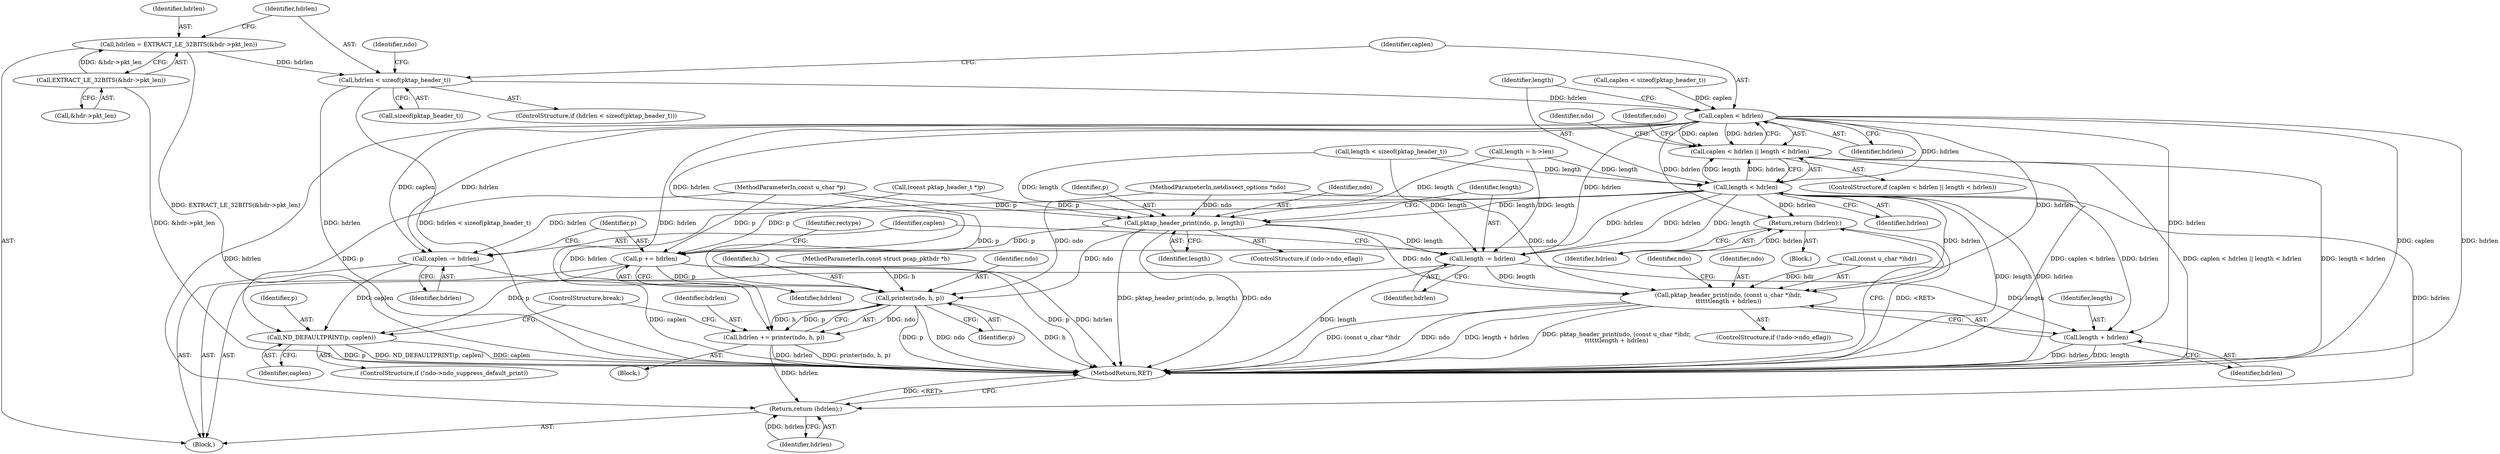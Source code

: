 digraph "0_tcpdump_ca336198e8bebccc18502de27672fdbd6eb34856@API" {
"1000160" [label="(Call,hdrlen < sizeof(pktap_header_t))"];
"1000152" [label="(Call,hdrlen = EXTRACT_LE_32BITS(&hdr->pkt_len))"];
"1000154" [label="(Call,EXTRACT_LE_32BITS(&hdr->pkt_len))"];
"1000173" [label="(Call,caplen < hdrlen)"];
"1000172" [label="(Call,caplen < hdrlen || length < hdrlen)"];
"1000176" [label="(Call,length < hdrlen)"];
"1000184" [label="(Return,return (hdrlen);)"];
"1000190" [label="(Call,pktap_header_print(ndo, p, length))"];
"1000194" [label="(Call,length -= hdrlen)"];
"1000241" [label="(Call,pktap_header_print(ndo, (const u_char *)hdr,\n\t\t\t\t\t\tlength + hdrlen))"];
"1000246" [label="(Call,length + hdrlen)"];
"1000200" [label="(Call,p += hdrlen)"];
"1000230" [label="(Call,printer(ndo, h, p))"];
"1000228" [label="(Call,hdrlen += printer(ndo, h, p))"];
"1000258" [label="(Return,return (hdrlen);)"];
"1000254" [label="(Call,ND_DEFAULTPRINT(p, caplen))"];
"1000197" [label="(Call,caplen -= hdrlen)"];
"1000204" [label="(Identifier,rectype)"];
"1000197" [label="(Call,caplen -= hdrlen)"];
"1000161" [label="(Identifier,hdrlen)"];
"1000125" [label="(Call,caplen < sizeof(pktap_header_t))"];
"1000227" [label="(Block,)"];
"1000191" [label="(Identifier,ndo)"];
"1000160" [label="(Call,hdrlen < sizeof(pktap_header_t))"];
"1000159" [label="(ControlStructure,if (hdrlen < sizeof(pktap_header_t)))"];
"1000104" [label="(MethodParameterIn,const u_char *p)"];
"1000257" [label="(ControlStructure,break;)"];
"1000229" [label="(Identifier,hdrlen)"];
"1000155" [label="(Call,&hdr->pkt_len)"];
"1000153" [label="(Identifier,hdrlen)"];
"1000254" [label="(Call,ND_DEFAULTPRINT(p, caplen))"];
"1000258" [label="(Return,return (hdrlen);)"];
"1000195" [label="(Identifier,length)"];
"1000202" [label="(Identifier,hdrlen)"];
"1000201" [label="(Identifier,p)"];
"1000193" [label="(Identifier,length)"];
"1000182" [label="(Identifier,ndo)"];
"1000194" [label="(Call,length -= hdrlen)"];
"1000255" [label="(Identifier,p)"];
"1000173" [label="(Call,caplen < hdrlen)"];
"1000198" [label="(Identifier,caplen)"];
"1000177" [label="(Identifier,length)"];
"1000176" [label="(Call,length < hdrlen)"];
"1000236" [label="(ControlStructure,if (!ndo->ndo_eflag))"];
"1000179" [label="(Block,)"];
"1000228" [label="(Call,hdrlen += printer(ndo, h, p))"];
"1000200" [label="(Call,p += hdrlen)"];
"1000152" [label="(Call,hdrlen = EXTRACT_LE_32BITS(&hdr->pkt_len))"];
"1000248" [label="(Identifier,hdrlen)"];
"1000246" [label="(Call,length + hdrlen)"];
"1000154" [label="(Call,EXTRACT_LE_32BITS(&hdr->pkt_len))"];
"1000241" [label="(Call,pktap_header_print(ndo, (const u_char *)hdr,\n\t\t\t\t\t\tlength + hdrlen))"];
"1000190" [label="(Call,pktap_header_print(ndo, p, length))"];
"1000249" [label="(ControlStructure,if (!ndo->ndo_suppress_default_print))"];
"1000129" [label="(Call,length < sizeof(pktap_header_t))"];
"1000167" [label="(Identifier,ndo)"];
"1000188" [label="(Identifier,ndo)"];
"1000103" [label="(MethodParameterIn,const struct pcap_pkthdr *h)"];
"1000260" [label="(MethodReturn,RET)"];
"1000199" [label="(Identifier,hdrlen)"];
"1000162" [label="(Call,sizeof(pktap_header_t))"];
"1000192" [label="(Identifier,p)"];
"1000184" [label="(Return,return (hdrlen);)"];
"1000231" [label="(Identifier,ndo)"];
"1000178" [label="(Identifier,hdrlen)"];
"1000185" [label="(Identifier,hdrlen)"];
"1000142" [label="(Call,(const pktap_header_t *)p)"];
"1000252" [label="(Identifier,ndo)"];
"1000247" [label="(Identifier,length)"];
"1000259" [label="(Identifier,hdrlen)"];
"1000242" [label="(Identifier,ndo)"];
"1000256" [label="(Identifier,caplen)"];
"1000233" [label="(Identifier,p)"];
"1000116" [label="(Call,length = h->len)"];
"1000171" [label="(ControlStructure,if (caplen < hdrlen || length < hdrlen))"];
"1000102" [label="(MethodParameterIn,netdissect_options *ndo)"];
"1000230" [label="(Call,printer(ndo, h, p))"];
"1000243" [label="(Call,(const u_char *)hdr)"];
"1000175" [label="(Identifier,hdrlen)"];
"1000186" [label="(ControlStructure,if (ndo->ndo_eflag))"];
"1000172" [label="(Call,caplen < hdrlen || length < hdrlen)"];
"1000105" [label="(Block,)"];
"1000174" [label="(Identifier,caplen)"];
"1000232" [label="(Identifier,h)"];
"1000196" [label="(Identifier,hdrlen)"];
"1000160" -> "1000159"  [label="AST: "];
"1000160" -> "1000162"  [label="CFG: "];
"1000161" -> "1000160"  [label="AST: "];
"1000162" -> "1000160"  [label="AST: "];
"1000167" -> "1000160"  [label="CFG: "];
"1000174" -> "1000160"  [label="CFG: "];
"1000160" -> "1000260"  [label="DDG: hdrlen < sizeof(pktap_header_t)"];
"1000160" -> "1000260"  [label="DDG: hdrlen"];
"1000152" -> "1000160"  [label="DDG: hdrlen"];
"1000160" -> "1000173"  [label="DDG: hdrlen"];
"1000152" -> "1000105"  [label="AST: "];
"1000152" -> "1000154"  [label="CFG: "];
"1000153" -> "1000152"  [label="AST: "];
"1000154" -> "1000152"  [label="AST: "];
"1000161" -> "1000152"  [label="CFG: "];
"1000152" -> "1000260"  [label="DDG: EXTRACT_LE_32BITS(&hdr->pkt_len)"];
"1000154" -> "1000152"  [label="DDG: &hdr->pkt_len"];
"1000154" -> "1000155"  [label="CFG: "];
"1000155" -> "1000154"  [label="AST: "];
"1000154" -> "1000260"  [label="DDG: &hdr->pkt_len"];
"1000173" -> "1000172"  [label="AST: "];
"1000173" -> "1000175"  [label="CFG: "];
"1000174" -> "1000173"  [label="AST: "];
"1000175" -> "1000173"  [label="AST: "];
"1000177" -> "1000173"  [label="CFG: "];
"1000172" -> "1000173"  [label="CFG: "];
"1000173" -> "1000260"  [label="DDG: caplen"];
"1000173" -> "1000260"  [label="DDG: hdrlen"];
"1000173" -> "1000172"  [label="DDG: caplen"];
"1000173" -> "1000172"  [label="DDG: hdrlen"];
"1000125" -> "1000173"  [label="DDG: caplen"];
"1000173" -> "1000176"  [label="DDG: hdrlen"];
"1000173" -> "1000184"  [label="DDG: hdrlen"];
"1000173" -> "1000194"  [label="DDG: hdrlen"];
"1000173" -> "1000197"  [label="DDG: hdrlen"];
"1000173" -> "1000197"  [label="DDG: caplen"];
"1000173" -> "1000200"  [label="DDG: hdrlen"];
"1000173" -> "1000228"  [label="DDG: hdrlen"];
"1000173" -> "1000241"  [label="DDG: hdrlen"];
"1000173" -> "1000246"  [label="DDG: hdrlen"];
"1000173" -> "1000258"  [label="DDG: hdrlen"];
"1000172" -> "1000171"  [label="AST: "];
"1000172" -> "1000176"  [label="CFG: "];
"1000176" -> "1000172"  [label="AST: "];
"1000182" -> "1000172"  [label="CFG: "];
"1000188" -> "1000172"  [label="CFG: "];
"1000172" -> "1000260"  [label="DDG: caplen < hdrlen || length < hdrlen"];
"1000172" -> "1000260"  [label="DDG: length < hdrlen"];
"1000172" -> "1000260"  [label="DDG: caplen < hdrlen"];
"1000176" -> "1000172"  [label="DDG: length"];
"1000176" -> "1000172"  [label="DDG: hdrlen"];
"1000176" -> "1000178"  [label="CFG: "];
"1000177" -> "1000176"  [label="AST: "];
"1000178" -> "1000176"  [label="AST: "];
"1000176" -> "1000260"  [label="DDG: length"];
"1000176" -> "1000260"  [label="DDG: hdrlen"];
"1000116" -> "1000176"  [label="DDG: length"];
"1000129" -> "1000176"  [label="DDG: length"];
"1000176" -> "1000184"  [label="DDG: hdrlen"];
"1000176" -> "1000190"  [label="DDG: length"];
"1000176" -> "1000194"  [label="DDG: hdrlen"];
"1000176" -> "1000194"  [label="DDG: length"];
"1000176" -> "1000197"  [label="DDG: hdrlen"];
"1000176" -> "1000200"  [label="DDG: hdrlen"];
"1000176" -> "1000228"  [label="DDG: hdrlen"];
"1000176" -> "1000241"  [label="DDG: hdrlen"];
"1000176" -> "1000246"  [label="DDG: hdrlen"];
"1000176" -> "1000258"  [label="DDG: hdrlen"];
"1000184" -> "1000179"  [label="AST: "];
"1000184" -> "1000185"  [label="CFG: "];
"1000185" -> "1000184"  [label="AST: "];
"1000260" -> "1000184"  [label="CFG: "];
"1000184" -> "1000260"  [label="DDG: <RET>"];
"1000185" -> "1000184"  [label="DDG: hdrlen"];
"1000190" -> "1000186"  [label="AST: "];
"1000190" -> "1000193"  [label="CFG: "];
"1000191" -> "1000190"  [label="AST: "];
"1000192" -> "1000190"  [label="AST: "];
"1000193" -> "1000190"  [label="AST: "];
"1000195" -> "1000190"  [label="CFG: "];
"1000190" -> "1000260"  [label="DDG: pktap_header_print(ndo, p, length)"];
"1000190" -> "1000260"  [label="DDG: ndo"];
"1000102" -> "1000190"  [label="DDG: ndo"];
"1000142" -> "1000190"  [label="DDG: p"];
"1000104" -> "1000190"  [label="DDG: p"];
"1000116" -> "1000190"  [label="DDG: length"];
"1000129" -> "1000190"  [label="DDG: length"];
"1000190" -> "1000194"  [label="DDG: length"];
"1000190" -> "1000200"  [label="DDG: p"];
"1000190" -> "1000230"  [label="DDG: ndo"];
"1000190" -> "1000241"  [label="DDG: ndo"];
"1000194" -> "1000105"  [label="AST: "];
"1000194" -> "1000196"  [label="CFG: "];
"1000195" -> "1000194"  [label="AST: "];
"1000196" -> "1000194"  [label="AST: "];
"1000198" -> "1000194"  [label="CFG: "];
"1000194" -> "1000260"  [label="DDG: length"];
"1000116" -> "1000194"  [label="DDG: length"];
"1000129" -> "1000194"  [label="DDG: length"];
"1000194" -> "1000241"  [label="DDG: length"];
"1000194" -> "1000246"  [label="DDG: length"];
"1000241" -> "1000236"  [label="AST: "];
"1000241" -> "1000246"  [label="CFG: "];
"1000242" -> "1000241"  [label="AST: "];
"1000243" -> "1000241"  [label="AST: "];
"1000246" -> "1000241"  [label="AST: "];
"1000252" -> "1000241"  [label="CFG: "];
"1000241" -> "1000260"  [label="DDG: ndo"];
"1000241" -> "1000260"  [label="DDG: length + hdrlen"];
"1000241" -> "1000260"  [label="DDG: pktap_header_print(ndo, (const u_char *)hdr,\n\t\t\t\t\t\tlength + hdrlen)"];
"1000241" -> "1000260"  [label="DDG: (const u_char *)hdr"];
"1000102" -> "1000241"  [label="DDG: ndo"];
"1000243" -> "1000241"  [label="DDG: hdr"];
"1000246" -> "1000248"  [label="CFG: "];
"1000247" -> "1000246"  [label="AST: "];
"1000248" -> "1000246"  [label="AST: "];
"1000246" -> "1000260"  [label="DDG: hdrlen"];
"1000246" -> "1000260"  [label="DDG: length"];
"1000200" -> "1000105"  [label="AST: "];
"1000200" -> "1000202"  [label="CFG: "];
"1000201" -> "1000200"  [label="AST: "];
"1000202" -> "1000200"  [label="AST: "];
"1000204" -> "1000200"  [label="CFG: "];
"1000200" -> "1000260"  [label="DDG: p"];
"1000200" -> "1000260"  [label="DDG: hdrlen"];
"1000142" -> "1000200"  [label="DDG: p"];
"1000104" -> "1000200"  [label="DDG: p"];
"1000200" -> "1000230"  [label="DDG: p"];
"1000200" -> "1000254"  [label="DDG: p"];
"1000230" -> "1000228"  [label="AST: "];
"1000230" -> "1000233"  [label="CFG: "];
"1000231" -> "1000230"  [label="AST: "];
"1000232" -> "1000230"  [label="AST: "];
"1000233" -> "1000230"  [label="AST: "];
"1000228" -> "1000230"  [label="CFG: "];
"1000230" -> "1000260"  [label="DDG: p"];
"1000230" -> "1000260"  [label="DDG: ndo"];
"1000230" -> "1000260"  [label="DDG: h"];
"1000230" -> "1000228"  [label="DDG: ndo"];
"1000230" -> "1000228"  [label="DDG: h"];
"1000230" -> "1000228"  [label="DDG: p"];
"1000102" -> "1000230"  [label="DDG: ndo"];
"1000103" -> "1000230"  [label="DDG: h"];
"1000104" -> "1000230"  [label="DDG: p"];
"1000228" -> "1000227"  [label="AST: "];
"1000229" -> "1000228"  [label="AST: "];
"1000257" -> "1000228"  [label="CFG: "];
"1000228" -> "1000260"  [label="DDG: hdrlen"];
"1000228" -> "1000260"  [label="DDG: printer(ndo, h, p)"];
"1000228" -> "1000258"  [label="DDG: hdrlen"];
"1000258" -> "1000105"  [label="AST: "];
"1000258" -> "1000259"  [label="CFG: "];
"1000259" -> "1000258"  [label="AST: "];
"1000260" -> "1000258"  [label="CFG: "];
"1000258" -> "1000260"  [label="DDG: <RET>"];
"1000259" -> "1000258"  [label="DDG: hdrlen"];
"1000254" -> "1000249"  [label="AST: "];
"1000254" -> "1000256"  [label="CFG: "];
"1000255" -> "1000254"  [label="AST: "];
"1000256" -> "1000254"  [label="AST: "];
"1000257" -> "1000254"  [label="CFG: "];
"1000254" -> "1000260"  [label="DDG: p"];
"1000254" -> "1000260"  [label="DDG: ND_DEFAULTPRINT(p, caplen)"];
"1000254" -> "1000260"  [label="DDG: caplen"];
"1000104" -> "1000254"  [label="DDG: p"];
"1000197" -> "1000254"  [label="DDG: caplen"];
"1000197" -> "1000105"  [label="AST: "];
"1000197" -> "1000199"  [label="CFG: "];
"1000198" -> "1000197"  [label="AST: "];
"1000199" -> "1000197"  [label="AST: "];
"1000201" -> "1000197"  [label="CFG: "];
"1000197" -> "1000260"  [label="DDG: caplen"];
}
